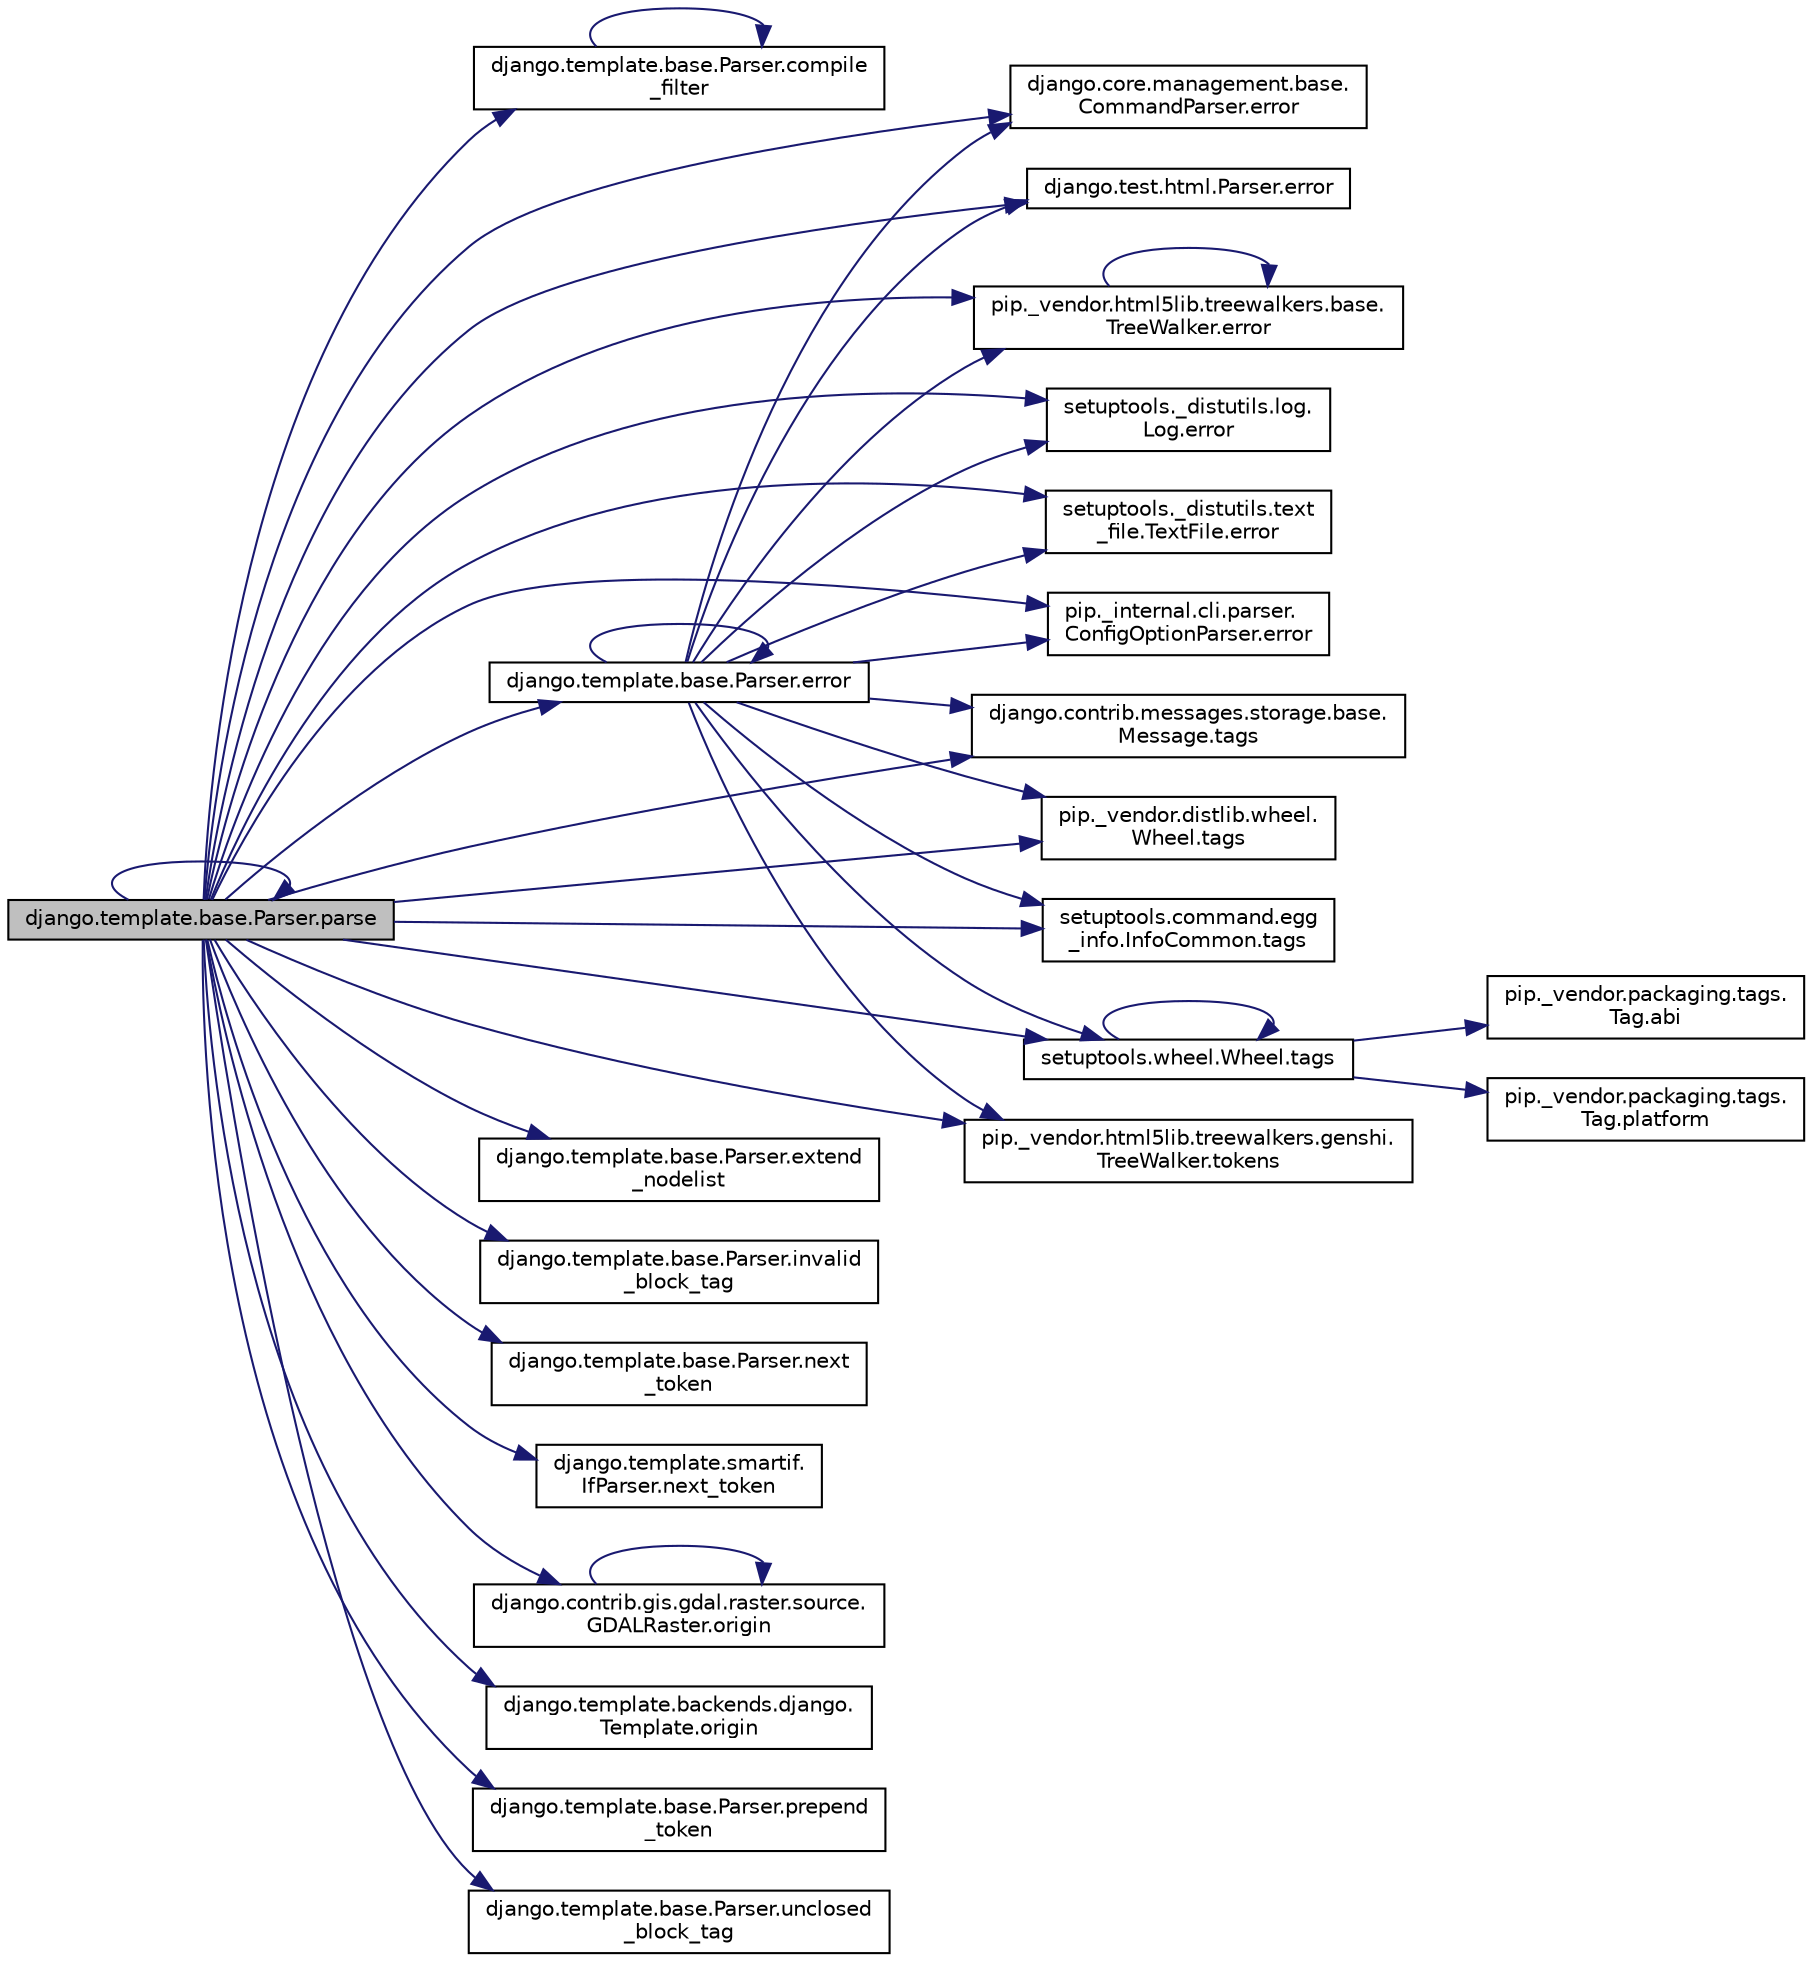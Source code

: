 digraph "django.template.base.Parser.parse"
{
 // LATEX_PDF_SIZE
  edge [fontname="Helvetica",fontsize="10",labelfontname="Helvetica",labelfontsize="10"];
  node [fontname="Helvetica",fontsize="10",shape=record];
  rankdir="LR";
  Node1 [label="django.template.base.Parser.parse",height=0.2,width=0.4,color="black", fillcolor="grey75", style="filled", fontcolor="black",tooltip=" "];
  Node1 -> Node2 [color="midnightblue",fontsize="10",style="solid",fontname="Helvetica"];
  Node2 [label="django.template.base.Parser.compile\l_filter",height=0.2,width=0.4,color="black", fillcolor="white", style="filled",URL="$da/d80/classdjango_1_1template_1_1base_1_1_parser.html#a4b4dd453f6b865e1e34d93d2112261bb",tooltip=" "];
  Node2 -> Node2 [color="midnightblue",fontsize="10",style="solid",fontname="Helvetica"];
  Node1 -> Node3 [color="midnightblue",fontsize="10",style="solid",fontname="Helvetica"];
  Node3 [label="django.core.management.base.\lCommandParser.error",height=0.2,width=0.4,color="black", fillcolor="white", style="filled",URL="$d6/d12/classdjango_1_1core_1_1management_1_1base_1_1_command_parser.html#ae0413f6b908f5b42b59bd2a592a88744",tooltip=" "];
  Node1 -> Node4 [color="midnightblue",fontsize="10",style="solid",fontname="Helvetica"];
  Node4 [label="django.test.html.Parser.error",height=0.2,width=0.4,color="black", fillcolor="white", style="filled",URL="$df/d63/classdjango_1_1test_1_1html_1_1_parser.html#ad5bc38bd6dccb70353068114cc818ed9",tooltip=" "];
  Node1 -> Node5 [color="midnightblue",fontsize="10",style="solid",fontname="Helvetica"];
  Node5 [label="pip._vendor.html5lib.treewalkers.base.\lTreeWalker.error",height=0.2,width=0.4,color="black", fillcolor="white", style="filled",URL="$d5/de6/classpip_1_1__vendor_1_1html5lib_1_1treewalkers_1_1base_1_1_tree_walker.html#aed90492e5fc3449c9530531238aad993",tooltip=" "];
  Node5 -> Node5 [color="midnightblue",fontsize="10",style="solid",fontname="Helvetica"];
  Node1 -> Node6 [color="midnightblue",fontsize="10",style="solid",fontname="Helvetica"];
  Node6 [label="setuptools._distutils.log.\lLog.error",height=0.2,width=0.4,color="black", fillcolor="white", style="filled",URL="$d8/d63/classsetuptools_1_1__distutils_1_1log_1_1_log.html#a8bbe39c72001d159dce9bc6e9825cf96",tooltip=" "];
  Node1 -> Node7 [color="midnightblue",fontsize="10",style="solid",fontname="Helvetica"];
  Node7 [label="setuptools._distutils.text\l_file.TextFile.error",height=0.2,width=0.4,color="black", fillcolor="white", style="filled",URL="$da/d41/classsetuptools_1_1__distutils_1_1text__file_1_1_text_file.html#a95a459186291d0c601cd02a17e219da8",tooltip=" "];
  Node1 -> Node8 [color="midnightblue",fontsize="10",style="solid",fontname="Helvetica"];
  Node8 [label="pip._internal.cli.parser.\lConfigOptionParser.error",height=0.2,width=0.4,color="black", fillcolor="white", style="filled",URL="$d5/da5/classpip_1_1__internal_1_1cli_1_1parser_1_1_config_option_parser.html#a7f476706a72ac9c0f9862fff54f800b6",tooltip=" "];
  Node1 -> Node9 [color="midnightblue",fontsize="10",style="solid",fontname="Helvetica"];
  Node9 [label="django.template.base.Parser.error",height=0.2,width=0.4,color="black", fillcolor="white", style="filled",URL="$da/d80/classdjango_1_1template_1_1base_1_1_parser.html#a5567faf9808dd3ccdaa9cde41b78fe14",tooltip=" "];
  Node9 -> Node3 [color="midnightblue",fontsize="10",style="solid",fontname="Helvetica"];
  Node9 -> Node4 [color="midnightblue",fontsize="10",style="solid",fontname="Helvetica"];
  Node9 -> Node9 [color="midnightblue",fontsize="10",style="solid",fontname="Helvetica"];
  Node9 -> Node5 [color="midnightblue",fontsize="10",style="solid",fontname="Helvetica"];
  Node9 -> Node6 [color="midnightblue",fontsize="10",style="solid",fontname="Helvetica"];
  Node9 -> Node7 [color="midnightblue",fontsize="10",style="solid",fontname="Helvetica"];
  Node9 -> Node8 [color="midnightblue",fontsize="10",style="solid",fontname="Helvetica"];
  Node9 -> Node10 [color="midnightblue",fontsize="10",style="solid",fontname="Helvetica"];
  Node10 [label="django.contrib.messages.storage.base.\lMessage.tags",height=0.2,width=0.4,color="black", fillcolor="white", style="filled",URL="$d3/dce/classdjango_1_1contrib_1_1messages_1_1storage_1_1base_1_1_message.html#a0344c002f41f32cd9f4362b75fd4ca4f",tooltip=" "];
  Node9 -> Node11 [color="midnightblue",fontsize="10",style="solid",fontname="Helvetica"];
  Node11 [label="pip._vendor.distlib.wheel.\lWheel.tags",height=0.2,width=0.4,color="black", fillcolor="white", style="filled",URL="$d1/d0b/classpip_1_1__vendor_1_1distlib_1_1wheel_1_1_wheel.html#a02d69461124ef17ab7d4fc8e26d46ee5",tooltip=" "];
  Node9 -> Node12 [color="midnightblue",fontsize="10",style="solid",fontname="Helvetica"];
  Node12 [label="setuptools.command.egg\l_info.InfoCommon.tags",height=0.2,width=0.4,color="black", fillcolor="white", style="filled",URL="$d5/dfc/classsetuptools_1_1command_1_1egg__info_1_1_info_common.html#a9d01045a03a1438d0f9e9e88855fbca0",tooltip=" "];
  Node9 -> Node13 [color="midnightblue",fontsize="10",style="solid",fontname="Helvetica"];
  Node13 [label="setuptools.wheel.Wheel.tags",height=0.2,width=0.4,color="black", fillcolor="white", style="filled",URL="$d8/de5/classsetuptools_1_1wheel_1_1_wheel.html#a2d24e91430aebfbbafa099eaeb00a5f4",tooltip=" "];
  Node13 -> Node14 [color="midnightblue",fontsize="10",style="solid",fontname="Helvetica"];
  Node14 [label="pip._vendor.packaging.tags.\lTag.abi",height=0.2,width=0.4,color="black", fillcolor="white", style="filled",URL="$de/df3/classpip_1_1__vendor_1_1packaging_1_1tags_1_1_tag.html#a776ff442e7c80cf8c8f724f6228c5245",tooltip=" "];
  Node13 -> Node15 [color="midnightblue",fontsize="10",style="solid",fontname="Helvetica"];
  Node15 [label="pip._vendor.packaging.tags.\lTag.platform",height=0.2,width=0.4,color="black", fillcolor="white", style="filled",URL="$de/df3/classpip_1_1__vendor_1_1packaging_1_1tags_1_1_tag.html#afce7b1c0d18c1a3dc15b6ed3d780d1b4",tooltip=" "];
  Node13 -> Node13 [color="midnightblue",fontsize="10",style="solid",fontname="Helvetica"];
  Node9 -> Node16 [color="midnightblue",fontsize="10",style="solid",fontname="Helvetica"];
  Node16 [label="pip._vendor.html5lib.treewalkers.genshi.\lTreeWalker.tokens",height=0.2,width=0.4,color="black", fillcolor="white", style="filled",URL="$db/d04/classpip_1_1__vendor_1_1html5lib_1_1treewalkers_1_1genshi_1_1_tree_walker.html#aaa7cd4013932d988edef6e126ab998a3",tooltip=" "];
  Node1 -> Node17 [color="midnightblue",fontsize="10",style="solid",fontname="Helvetica"];
  Node17 [label="django.template.base.Parser.extend\l_nodelist",height=0.2,width=0.4,color="black", fillcolor="white", style="filled",URL="$da/d80/classdjango_1_1template_1_1base_1_1_parser.html#a4ebaa166084eec6c6f2d795dc630edb1",tooltip=" "];
  Node1 -> Node18 [color="midnightblue",fontsize="10",style="solid",fontname="Helvetica"];
  Node18 [label="django.template.base.Parser.invalid\l_block_tag",height=0.2,width=0.4,color="black", fillcolor="white", style="filled",URL="$da/d80/classdjango_1_1template_1_1base_1_1_parser.html#a2e600fb52709d1c3564f0a5f1fd83c6d",tooltip=" "];
  Node1 -> Node19 [color="midnightblue",fontsize="10",style="solid",fontname="Helvetica"];
  Node19 [label="django.template.base.Parser.next\l_token",height=0.2,width=0.4,color="black", fillcolor="white", style="filled",URL="$da/d80/classdjango_1_1template_1_1base_1_1_parser.html#a6d98e5ee47f5636c1d99f2fae644cda8",tooltip=" "];
  Node1 -> Node20 [color="midnightblue",fontsize="10",style="solid",fontname="Helvetica"];
  Node20 [label="django.template.smartif.\lIfParser.next_token",height=0.2,width=0.4,color="black", fillcolor="white", style="filled",URL="$db/dbe/classdjango_1_1template_1_1smartif_1_1_if_parser.html#a9c16f967a7ae8cca0ac9f9a038a794fd",tooltip=" "];
  Node1 -> Node21 [color="midnightblue",fontsize="10",style="solid",fontname="Helvetica"];
  Node21 [label="django.contrib.gis.gdal.raster.source.\lGDALRaster.origin",height=0.2,width=0.4,color="black", fillcolor="white", style="filled",URL="$db/dff/classdjango_1_1contrib_1_1gis_1_1gdal_1_1raster_1_1source_1_1_g_d_a_l_raster.html#a433b9aa9055047626aa4837393528b83",tooltip=" "];
  Node21 -> Node21 [color="midnightblue",fontsize="10",style="solid",fontname="Helvetica"];
  Node1 -> Node22 [color="midnightblue",fontsize="10",style="solid",fontname="Helvetica"];
  Node22 [label="django.template.backends.django.\lTemplate.origin",height=0.2,width=0.4,color="black", fillcolor="white", style="filled",URL="$da/df8/classdjango_1_1template_1_1backends_1_1django_1_1_template.html#a678dac33e64567f332d32f87660cbe4c",tooltip=" "];
  Node1 -> Node1 [color="midnightblue",fontsize="10",style="solid",fontname="Helvetica"];
  Node1 -> Node23 [color="midnightblue",fontsize="10",style="solid",fontname="Helvetica"];
  Node23 [label="django.template.base.Parser.prepend\l_token",height=0.2,width=0.4,color="black", fillcolor="white", style="filled",URL="$da/d80/classdjango_1_1template_1_1base_1_1_parser.html#a5a3639dc3e8719597def54ef2373408d",tooltip=" "];
  Node1 -> Node10 [color="midnightblue",fontsize="10",style="solid",fontname="Helvetica"];
  Node1 -> Node11 [color="midnightblue",fontsize="10",style="solid",fontname="Helvetica"];
  Node1 -> Node12 [color="midnightblue",fontsize="10",style="solid",fontname="Helvetica"];
  Node1 -> Node13 [color="midnightblue",fontsize="10",style="solid",fontname="Helvetica"];
  Node1 -> Node16 [color="midnightblue",fontsize="10",style="solid",fontname="Helvetica"];
  Node1 -> Node24 [color="midnightblue",fontsize="10",style="solid",fontname="Helvetica"];
  Node24 [label="django.template.base.Parser.unclosed\l_block_tag",height=0.2,width=0.4,color="black", fillcolor="white", style="filled",URL="$da/d80/classdjango_1_1template_1_1base_1_1_parser.html#a934456576d3d8d39b116e26fbf458927",tooltip=" "];
}
